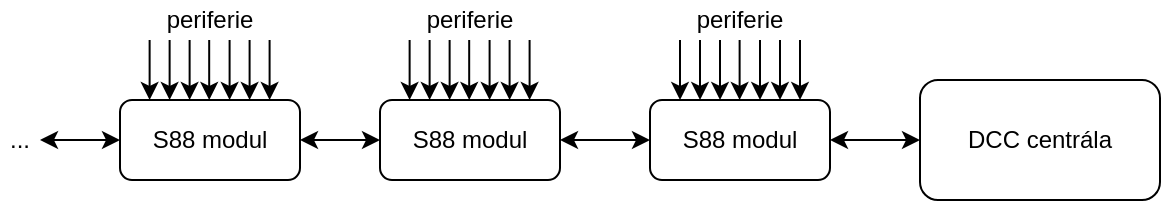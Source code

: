 <mxfile version="14.6.6" type="device"><diagram id="rF8JAuq-S6X5jLUOuZzv" name="Page-1"><mxGraphModel dx="981" dy="652" grid="1" gridSize="10" guides="1" tooltips="1" connect="1" arrows="1" fold="1" page="1" pageScale="1" pageWidth="850" pageHeight="1100" math="0" shadow="0"><root><mxCell id="0"/><mxCell id="1" parent="0"/><mxCell id="GFdBHZpVrXuV0OocXOg8-1" value="DCC centrála" style="rounded=1;whiteSpace=wrap;html=1;" vertex="1" parent="1"><mxGeometry x="560" y="530" width="120" height="60" as="geometry"/></mxCell><mxCell id="GFdBHZpVrXuV0OocXOg8-7" style="edgeStyle=orthogonalEdgeStyle;rounded=0;orthogonalLoop=1;jettySize=auto;html=1;startArrow=classic;startFill=1;" edge="1" parent="1" source="GFdBHZpVrXuV0OocXOg8-2" target="GFdBHZpVrXuV0OocXOg8-1"><mxGeometry relative="1" as="geometry"/></mxCell><mxCell id="GFdBHZpVrXuV0OocXOg8-2" value="S88 modul" style="rounded=1;whiteSpace=wrap;html=1;" vertex="1" parent="1"><mxGeometry x="425" y="540" width="90" height="40" as="geometry"/></mxCell><mxCell id="GFdBHZpVrXuV0OocXOg8-8" style="edgeStyle=orthogonalEdgeStyle;rounded=0;orthogonalLoop=1;jettySize=auto;html=1;startArrow=classic;startFill=1;" edge="1" parent="1" source="GFdBHZpVrXuV0OocXOg8-4" target="GFdBHZpVrXuV0OocXOg8-2"><mxGeometry relative="1" as="geometry"><mxPoint x="420" y="560" as="targetPoint"/></mxGeometry></mxCell><mxCell id="GFdBHZpVrXuV0OocXOg8-4" value="S88 modul" style="rounded=1;whiteSpace=wrap;html=1;" vertex="1" parent="1"><mxGeometry x="290" y="540" width="90" height="40" as="geometry"/></mxCell><mxCell id="GFdBHZpVrXuV0OocXOg8-9" style="edgeStyle=orthogonalEdgeStyle;rounded=0;orthogonalLoop=1;jettySize=auto;html=1;startArrow=classic;startFill=1;" edge="1" parent="1" source="GFdBHZpVrXuV0OocXOg8-5" target="GFdBHZpVrXuV0OocXOg8-4"><mxGeometry relative="1" as="geometry"/></mxCell><mxCell id="GFdBHZpVrXuV0OocXOg8-10" style="edgeStyle=orthogonalEdgeStyle;rounded=0;orthogonalLoop=1;jettySize=auto;html=1;startArrow=classic;startFill=1;" edge="1" parent="1" source="GFdBHZpVrXuV0OocXOg8-5"><mxGeometry relative="1" as="geometry"><mxPoint x="120" y="560" as="targetPoint"/></mxGeometry></mxCell><mxCell id="GFdBHZpVrXuV0OocXOg8-5" value="S88 modul" style="rounded=1;whiteSpace=wrap;html=1;" vertex="1" parent="1"><mxGeometry x="160" y="540" width="90" height="40" as="geometry"/></mxCell><mxCell id="GFdBHZpVrXuV0OocXOg8-11" value="..." style="text;html=1;strokeColor=none;fillColor=none;align=center;verticalAlign=middle;whiteSpace=wrap;rounded=0;" vertex="1" parent="1"><mxGeometry x="100" y="550" width="20" height="20" as="geometry"/></mxCell><mxCell id="GFdBHZpVrXuV0OocXOg8-13" value="" style="endArrow=classic;html=1;entryX=0.389;entryY=0;entryDx=0;entryDy=0;entryPerimeter=0;" edge="1" parent="1" target="GFdBHZpVrXuV0OocXOg8-2"><mxGeometry width="50" height="50" relative="1" as="geometry"><mxPoint x="460" y="510" as="sourcePoint"/><mxPoint x="460" y="530" as="targetPoint"/></mxGeometry></mxCell><mxCell id="GFdBHZpVrXuV0OocXOg8-15" value="" style="endArrow=classic;html=1;entryX=0.389;entryY=0;entryDx=0;entryDy=0;entryPerimeter=0;" edge="1" parent="1"><mxGeometry width="50" height="50" relative="1" as="geometry"><mxPoint x="469.8" y="510" as="sourcePoint"/><mxPoint x="469.81" y="540" as="targetPoint"/></mxGeometry></mxCell><mxCell id="GFdBHZpVrXuV0OocXOg8-16" value="" style="endArrow=classic;html=1;" edge="1" parent="1"><mxGeometry width="50" height="50" relative="1" as="geometry"><mxPoint x="480" y="510" as="sourcePoint"/><mxPoint x="480" y="540" as="targetPoint"/></mxGeometry></mxCell><mxCell id="GFdBHZpVrXuV0OocXOg8-17" value="" style="endArrow=classic;html=1;" edge="1" parent="1"><mxGeometry width="50" height="50" relative="1" as="geometry"><mxPoint x="490" y="510" as="sourcePoint"/><mxPoint x="490" y="540" as="targetPoint"/></mxGeometry></mxCell><mxCell id="GFdBHZpVrXuV0OocXOg8-18" value="" style="endArrow=classic;html=1;" edge="1" parent="1"><mxGeometry width="50" height="50" relative="1" as="geometry"><mxPoint x="500" y="510" as="sourcePoint"/><mxPoint x="500" y="540" as="targetPoint"/></mxGeometry></mxCell><mxCell id="GFdBHZpVrXuV0OocXOg8-20" value="" style="endArrow=classic;html=1;entryX=0.389;entryY=0;entryDx=0;entryDy=0;entryPerimeter=0;" edge="1" parent="1"><mxGeometry width="50" height="50" relative="1" as="geometry"><mxPoint x="450" y="510" as="sourcePoint"/><mxPoint x="450.01" y="540" as="targetPoint"/></mxGeometry></mxCell><mxCell id="GFdBHZpVrXuV0OocXOg8-21" value="" style="endArrow=classic;html=1;entryX=0.389;entryY=0;entryDx=0;entryDy=0;entryPerimeter=0;" edge="1" parent="1"><mxGeometry width="50" height="50" relative="1" as="geometry"><mxPoint x="440" y="510" as="sourcePoint"/><mxPoint x="440.01" y="540" as="targetPoint"/></mxGeometry></mxCell><mxCell id="GFdBHZpVrXuV0OocXOg8-23" value="" style="endArrow=classic;html=1;entryX=0.389;entryY=0;entryDx=0;entryDy=0;entryPerimeter=0;" edge="1" parent="1"><mxGeometry width="50" height="50" relative="1" as="geometry"><mxPoint x="324.8" y="510" as="sourcePoint"/><mxPoint x="324.81" y="540" as="targetPoint"/></mxGeometry></mxCell><mxCell id="GFdBHZpVrXuV0OocXOg8-24" value="" style="endArrow=classic;html=1;entryX=0.389;entryY=0;entryDx=0;entryDy=0;entryPerimeter=0;" edge="1" parent="1"><mxGeometry width="50" height="50" relative="1" as="geometry"><mxPoint x="334.6" y="510" as="sourcePoint"/><mxPoint x="334.61" y="540" as="targetPoint"/></mxGeometry></mxCell><mxCell id="GFdBHZpVrXuV0OocXOg8-25" value="" style="endArrow=classic;html=1;" edge="1" parent="1"><mxGeometry width="50" height="50" relative="1" as="geometry"><mxPoint x="344.8" y="510" as="sourcePoint"/><mxPoint x="344.8" y="540" as="targetPoint"/></mxGeometry></mxCell><mxCell id="GFdBHZpVrXuV0OocXOg8-26" value="" style="endArrow=classic;html=1;" edge="1" parent="1"><mxGeometry width="50" height="50" relative="1" as="geometry"><mxPoint x="354.8" y="510" as="sourcePoint"/><mxPoint x="354.8" y="540" as="targetPoint"/></mxGeometry></mxCell><mxCell id="GFdBHZpVrXuV0OocXOg8-27" value="" style="endArrow=classic;html=1;" edge="1" parent="1"><mxGeometry width="50" height="50" relative="1" as="geometry"><mxPoint x="364.8" y="510" as="sourcePoint"/><mxPoint x="364.8" y="540" as="targetPoint"/></mxGeometry></mxCell><mxCell id="GFdBHZpVrXuV0OocXOg8-29" value="" style="endArrow=classic;html=1;entryX=0.389;entryY=0;entryDx=0;entryDy=0;entryPerimeter=0;" edge="1" parent="1"><mxGeometry width="50" height="50" relative="1" as="geometry"><mxPoint x="314.8" y="510" as="sourcePoint"/><mxPoint x="314.81" y="540" as="targetPoint"/></mxGeometry></mxCell><mxCell id="GFdBHZpVrXuV0OocXOg8-30" value="" style="endArrow=classic;html=1;entryX=0.389;entryY=0;entryDx=0;entryDy=0;entryPerimeter=0;" edge="1" parent="1"><mxGeometry width="50" height="50" relative="1" as="geometry"><mxPoint x="304.8" y="510" as="sourcePoint"/><mxPoint x="304.81" y="540" as="targetPoint"/></mxGeometry></mxCell><mxCell id="GFdBHZpVrXuV0OocXOg8-32" value="" style="endArrow=classic;html=1;entryX=0.389;entryY=0;entryDx=0;entryDy=0;entryPerimeter=0;" edge="1" parent="1"><mxGeometry width="50" height="50" relative="1" as="geometry"><mxPoint x="194.8" y="510" as="sourcePoint"/><mxPoint x="194.81" y="540" as="targetPoint"/></mxGeometry></mxCell><mxCell id="GFdBHZpVrXuV0OocXOg8-33" value="" style="endArrow=classic;html=1;entryX=0.389;entryY=0;entryDx=0;entryDy=0;entryPerimeter=0;" edge="1" parent="1"><mxGeometry width="50" height="50" relative="1" as="geometry"><mxPoint x="204.6" y="510" as="sourcePoint"/><mxPoint x="204.61" y="540" as="targetPoint"/></mxGeometry></mxCell><mxCell id="GFdBHZpVrXuV0OocXOg8-34" value="" style="endArrow=classic;html=1;" edge="1" parent="1"><mxGeometry width="50" height="50" relative="1" as="geometry"><mxPoint x="214.8" y="510" as="sourcePoint"/><mxPoint x="214.8" y="540" as="targetPoint"/></mxGeometry></mxCell><mxCell id="GFdBHZpVrXuV0OocXOg8-35" value="" style="endArrow=classic;html=1;" edge="1" parent="1"><mxGeometry width="50" height="50" relative="1" as="geometry"><mxPoint x="224.8" y="510" as="sourcePoint"/><mxPoint x="224.8" y="540" as="targetPoint"/></mxGeometry></mxCell><mxCell id="GFdBHZpVrXuV0OocXOg8-36" value="" style="endArrow=classic;html=1;" edge="1" parent="1"><mxGeometry width="50" height="50" relative="1" as="geometry"><mxPoint x="234.8" y="510" as="sourcePoint"/><mxPoint x="234.8" y="540" as="targetPoint"/></mxGeometry></mxCell><mxCell id="GFdBHZpVrXuV0OocXOg8-38" value="" style="endArrow=classic;html=1;entryX=0.389;entryY=0;entryDx=0;entryDy=0;entryPerimeter=0;" edge="1" parent="1"><mxGeometry width="50" height="50" relative="1" as="geometry"><mxPoint x="184.8" y="510" as="sourcePoint"/><mxPoint x="184.81" y="540" as="targetPoint"/></mxGeometry></mxCell><mxCell id="GFdBHZpVrXuV0OocXOg8-39" value="" style="endArrow=classic;html=1;entryX=0.389;entryY=0;entryDx=0;entryDy=0;entryPerimeter=0;" edge="1" parent="1"><mxGeometry width="50" height="50" relative="1" as="geometry"><mxPoint x="174.8" y="510" as="sourcePoint"/><mxPoint x="174.81" y="540" as="targetPoint"/></mxGeometry></mxCell><mxCell id="GFdBHZpVrXuV0OocXOg8-41" value="periferie" style="text;html=1;strokeColor=none;fillColor=none;align=center;verticalAlign=middle;whiteSpace=wrap;rounded=0;" vertex="1" parent="1"><mxGeometry x="440" y="490" width="60" height="20" as="geometry"/></mxCell><mxCell id="GFdBHZpVrXuV0OocXOg8-51" value="periferie" style="text;html=1;strokeColor=none;fillColor=none;align=center;verticalAlign=middle;whiteSpace=wrap;rounded=0;" vertex="1" parent="1"><mxGeometry x="305" y="490" width="60" height="20" as="geometry"/></mxCell><mxCell id="GFdBHZpVrXuV0OocXOg8-52" value="periferie" style="text;html=1;strokeColor=none;fillColor=none;align=center;verticalAlign=middle;whiteSpace=wrap;rounded=0;" vertex="1" parent="1"><mxGeometry x="175" y="490" width="60" height="20" as="geometry"/></mxCell></root></mxGraphModel></diagram></mxfile>
